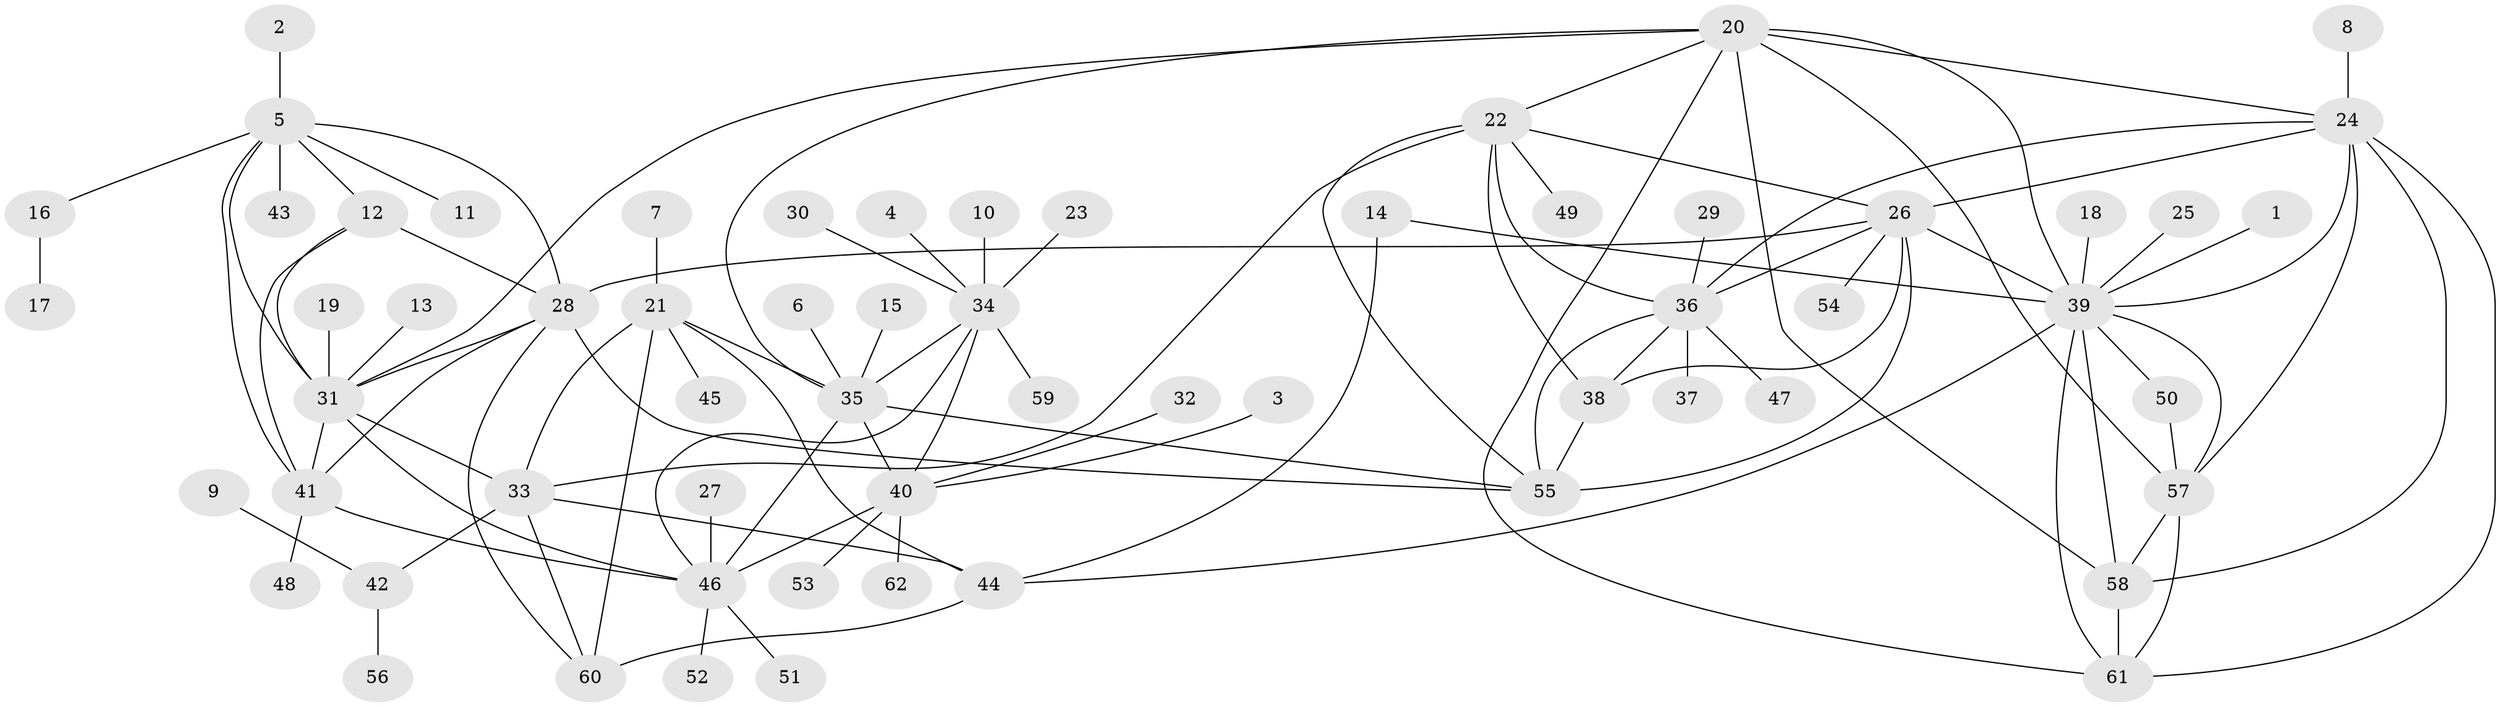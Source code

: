 // original degree distribution, {8: 0.04878048780487805, 9: 0.056910569105691054, 11: 0.016260162601626018, 7: 0.056910569105691054, 6: 0.024390243902439025, 5: 0.016260162601626018, 10: 0.024390243902439025, 12: 0.008130081300813009, 3: 0.056910569105691054, 2: 0.11382113821138211, 1: 0.5609756097560976, 4: 0.016260162601626018}
// Generated by graph-tools (version 1.1) at 2025/26/03/09/25 03:26:44]
// undirected, 62 vertices, 103 edges
graph export_dot {
graph [start="1"]
  node [color=gray90,style=filled];
  1;
  2;
  3;
  4;
  5;
  6;
  7;
  8;
  9;
  10;
  11;
  12;
  13;
  14;
  15;
  16;
  17;
  18;
  19;
  20;
  21;
  22;
  23;
  24;
  25;
  26;
  27;
  28;
  29;
  30;
  31;
  32;
  33;
  34;
  35;
  36;
  37;
  38;
  39;
  40;
  41;
  42;
  43;
  44;
  45;
  46;
  47;
  48;
  49;
  50;
  51;
  52;
  53;
  54;
  55;
  56;
  57;
  58;
  59;
  60;
  61;
  62;
  1 -- 39 [weight=1.0];
  2 -- 5 [weight=1.0];
  3 -- 40 [weight=1.0];
  4 -- 34 [weight=1.0];
  5 -- 11 [weight=1.0];
  5 -- 12 [weight=2.0];
  5 -- 16 [weight=1.0];
  5 -- 28 [weight=2.0];
  5 -- 31 [weight=2.0];
  5 -- 41 [weight=2.0];
  5 -- 43 [weight=1.0];
  6 -- 35 [weight=1.0];
  7 -- 21 [weight=1.0];
  8 -- 24 [weight=1.0];
  9 -- 42 [weight=1.0];
  10 -- 34 [weight=1.0];
  12 -- 28 [weight=1.0];
  12 -- 31 [weight=1.0];
  12 -- 41 [weight=1.0];
  13 -- 31 [weight=1.0];
  14 -- 39 [weight=1.0];
  14 -- 44 [weight=1.0];
  15 -- 35 [weight=1.0];
  16 -- 17 [weight=1.0];
  18 -- 39 [weight=1.0];
  19 -- 31 [weight=1.0];
  20 -- 22 [weight=1.0];
  20 -- 24 [weight=1.0];
  20 -- 31 [weight=1.0];
  20 -- 35 [weight=1.0];
  20 -- 39 [weight=1.0];
  20 -- 57 [weight=1.0];
  20 -- 58 [weight=1.0];
  20 -- 61 [weight=1.0];
  21 -- 33 [weight=2.0];
  21 -- 35 [weight=1.0];
  21 -- 44 [weight=4.0];
  21 -- 45 [weight=1.0];
  21 -- 60 [weight=2.0];
  22 -- 26 [weight=2.0];
  22 -- 33 [weight=1.0];
  22 -- 36 [weight=2.0];
  22 -- 38 [weight=2.0];
  22 -- 49 [weight=1.0];
  22 -- 55 [weight=2.0];
  23 -- 34 [weight=1.0];
  24 -- 26 [weight=1.0];
  24 -- 36 [weight=1.0];
  24 -- 39 [weight=1.0];
  24 -- 57 [weight=1.0];
  24 -- 58 [weight=1.0];
  24 -- 61 [weight=1.0];
  25 -- 39 [weight=1.0];
  26 -- 28 [weight=1.0];
  26 -- 36 [weight=1.0];
  26 -- 38 [weight=1.0];
  26 -- 39 [weight=1.0];
  26 -- 54 [weight=1.0];
  26 -- 55 [weight=1.0];
  27 -- 46 [weight=1.0];
  28 -- 31 [weight=2.0];
  28 -- 41 [weight=1.0];
  28 -- 55 [weight=1.0];
  28 -- 60 [weight=1.0];
  29 -- 36 [weight=1.0];
  30 -- 34 [weight=1.0];
  31 -- 33 [weight=1.0];
  31 -- 41 [weight=1.0];
  31 -- 46 [weight=1.0];
  32 -- 40 [weight=1.0];
  33 -- 42 [weight=1.0];
  33 -- 44 [weight=2.0];
  33 -- 60 [weight=1.0];
  34 -- 35 [weight=2.0];
  34 -- 40 [weight=1.0];
  34 -- 46 [weight=2.0];
  34 -- 59 [weight=1.0];
  35 -- 40 [weight=2.0];
  35 -- 46 [weight=4.0];
  35 -- 55 [weight=1.0];
  36 -- 37 [weight=1.0];
  36 -- 38 [weight=1.0];
  36 -- 47 [weight=1.0];
  36 -- 55 [weight=1.0];
  38 -- 55 [weight=1.0];
  39 -- 44 [weight=3.0];
  39 -- 50 [weight=1.0];
  39 -- 57 [weight=1.0];
  39 -- 58 [weight=1.0];
  39 -- 61 [weight=1.0];
  40 -- 46 [weight=2.0];
  40 -- 53 [weight=1.0];
  40 -- 62 [weight=1.0];
  41 -- 46 [weight=1.0];
  41 -- 48 [weight=1.0];
  42 -- 56 [weight=1.0];
  44 -- 60 [weight=2.0];
  46 -- 51 [weight=1.0];
  46 -- 52 [weight=1.0];
  50 -- 57 [weight=1.0];
  57 -- 58 [weight=1.0];
  57 -- 61 [weight=1.0];
  58 -- 61 [weight=1.0];
}
